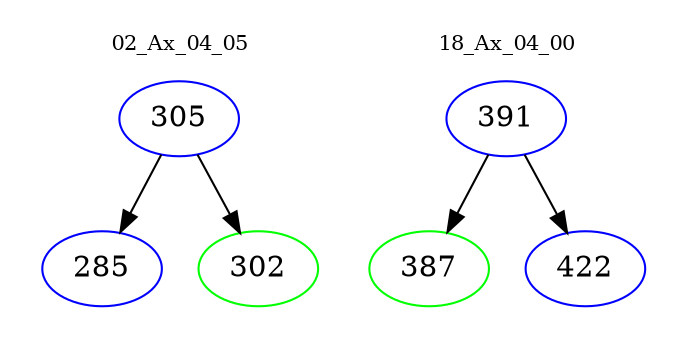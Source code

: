 digraph{
subgraph cluster_0 {
color = white
label = "02_Ax_04_05";
fontsize=10;
T0_305 [label="305", color="blue"]
T0_305 -> T0_285 [color="black"]
T0_285 [label="285", color="blue"]
T0_305 -> T0_302 [color="black"]
T0_302 [label="302", color="green"]
}
subgraph cluster_1 {
color = white
label = "18_Ax_04_00";
fontsize=10;
T1_391 [label="391", color="blue"]
T1_391 -> T1_387 [color="black"]
T1_387 [label="387", color="green"]
T1_391 -> T1_422 [color="black"]
T1_422 [label="422", color="blue"]
}
}
